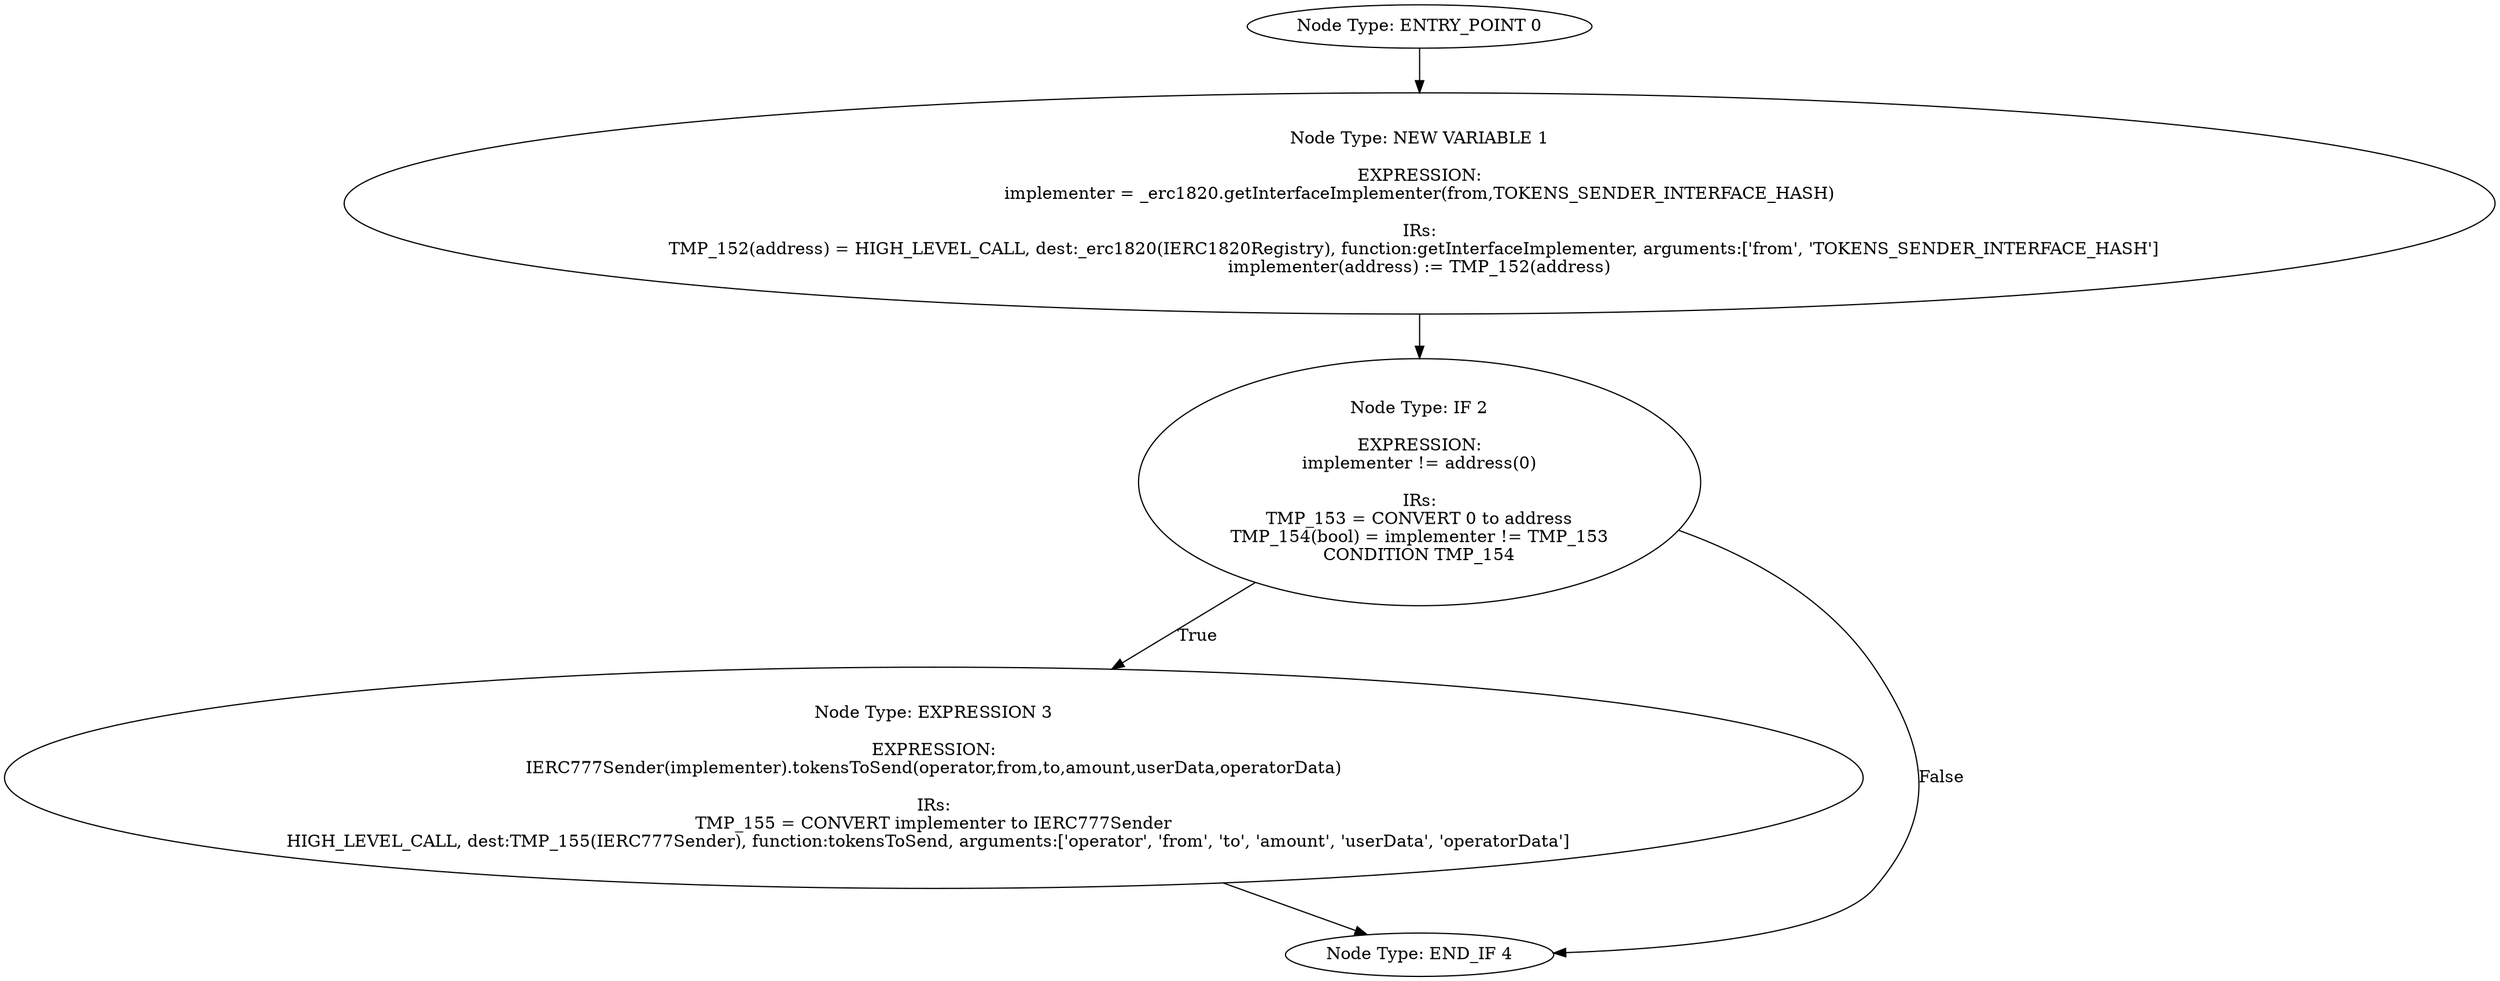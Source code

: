 digraph{
0[label="Node Type: ENTRY_POINT 0
"];
0->1;
1[label="Node Type: NEW VARIABLE 1

EXPRESSION:
implementer = _erc1820.getInterfaceImplementer(from,TOKENS_SENDER_INTERFACE_HASH)

IRs:
TMP_152(address) = HIGH_LEVEL_CALL, dest:_erc1820(IERC1820Registry), function:getInterfaceImplementer, arguments:['from', 'TOKENS_SENDER_INTERFACE_HASH']  
implementer(address) := TMP_152(address)"];
1->2;
2[label="Node Type: IF 2

EXPRESSION:
implementer != address(0)

IRs:
TMP_153 = CONVERT 0 to address
TMP_154(bool) = implementer != TMP_153
CONDITION TMP_154"];
2->3[label="True"];
2->4[label="False"];
3[label="Node Type: EXPRESSION 3

EXPRESSION:
IERC777Sender(implementer).tokensToSend(operator,from,to,amount,userData,operatorData)

IRs:
TMP_155 = CONVERT implementer to IERC777Sender
HIGH_LEVEL_CALL, dest:TMP_155(IERC777Sender), function:tokensToSend, arguments:['operator', 'from', 'to', 'amount', 'userData', 'operatorData']  "];
3->4;
4[label="Node Type: END_IF 4
"];
}
